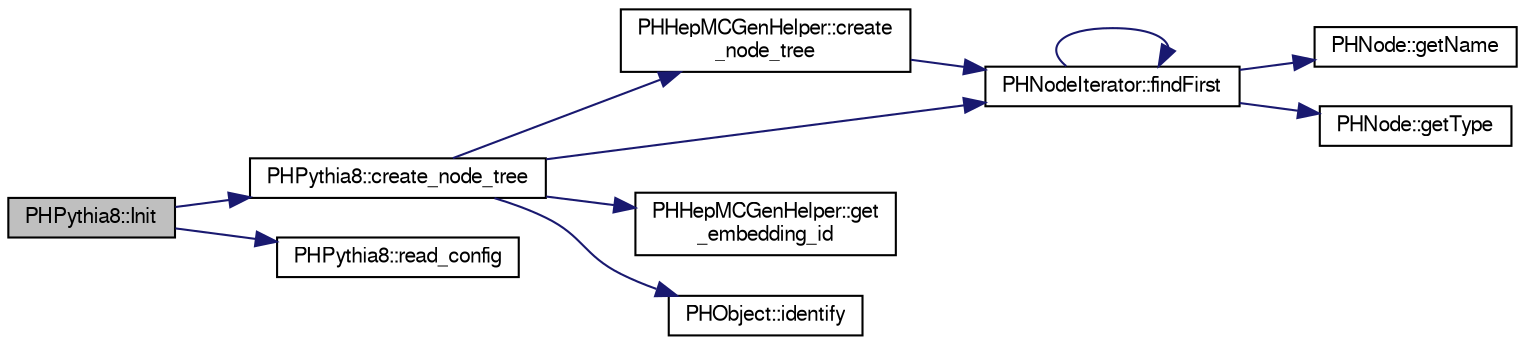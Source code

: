 digraph "PHPythia8::Init"
{
  bgcolor="transparent";
  edge [fontname="FreeSans",fontsize="10",labelfontname="FreeSans",labelfontsize="10"];
  node [fontname="FreeSans",fontsize="10",shape=record];
  rankdir="LR";
  Node1 [label="PHPythia8::Init",height=0.2,width=0.4,color="black", fillcolor="grey75", style="filled" fontcolor="black"];
  Node1 -> Node2 [color="midnightblue",fontsize="10",style="solid",fontname="FreeSans"];
  Node2 [label="PHPythia8::create_node_tree",height=0.2,width=0.4,color="black",URL="$d9/d3a/classPHPythia8.html#ac4318ac935ae3bb3fdbbafadaaeadab6"];
  Node2 -> Node3 [color="midnightblue",fontsize="10",style="solid",fontname="FreeSans"];
  Node3 [label="PHHepMCGenHelper::create\l_node_tree",height=0.2,width=0.4,color="black",URL="$dd/d2a/classPHHepMCGenHelper.html#a78f26357d1f0720a4bfa89589a3c4eff",tooltip="init interface nodes "];
  Node3 -> Node4 [color="midnightblue",fontsize="10",style="solid",fontname="FreeSans"];
  Node4 [label="PHNodeIterator::findFirst",height=0.2,width=0.4,color="black",URL="$d5/d07/classPHNodeIterator.html#aea98bf8619af59b1212a94fb32106baa"];
  Node4 -> Node4 [color="midnightblue",fontsize="10",style="solid",fontname="FreeSans"];
  Node4 -> Node5 [color="midnightblue",fontsize="10",style="solid",fontname="FreeSans"];
  Node5 [label="PHNode::getName",height=0.2,width=0.4,color="black",URL="$dc/d82/classPHNode.html#aca3576f926a4401eddc3d88bf0ce0de3"];
  Node4 -> Node6 [color="midnightblue",fontsize="10",style="solid",fontname="FreeSans"];
  Node6 [label="PHNode::getType",height=0.2,width=0.4,color="black",URL="$dc/d82/classPHNode.html#a4ab1f90aed955a652813bfe377087bda"];
  Node2 -> Node4 [color="midnightblue",fontsize="10",style="solid",fontname="FreeSans"];
  Node2 -> Node7 [color="midnightblue",fontsize="10",style="solid",fontname="FreeSans"];
  Node7 [label="PHHepMCGenHelper::get\l_embedding_id",height=0.2,width=0.4,color="black",URL="$dd/d2a/classPHHepMCGenHelper.html#ac7cd24ce28d07d1fa3459688fc8c407b"];
  Node2 -> Node8 [color="midnightblue",fontsize="10",style="solid",fontname="FreeSans"];
  Node8 [label="PHObject::identify",height=0.2,width=0.4,color="black",URL="$d9/d24/classPHObject.html#a83a7b0e5681a0f4f92814692f1bf3375"];
  Node1 -> Node9 [color="midnightblue",fontsize="10",style="solid",fontname="FreeSans"];
  Node9 [label="PHPythia8::read_config",height=0.2,width=0.4,color="black",URL="$d9/d3a/classPHPythia8.html#a1c91f144d0228ced93cd41625ff0ad14"];
}
